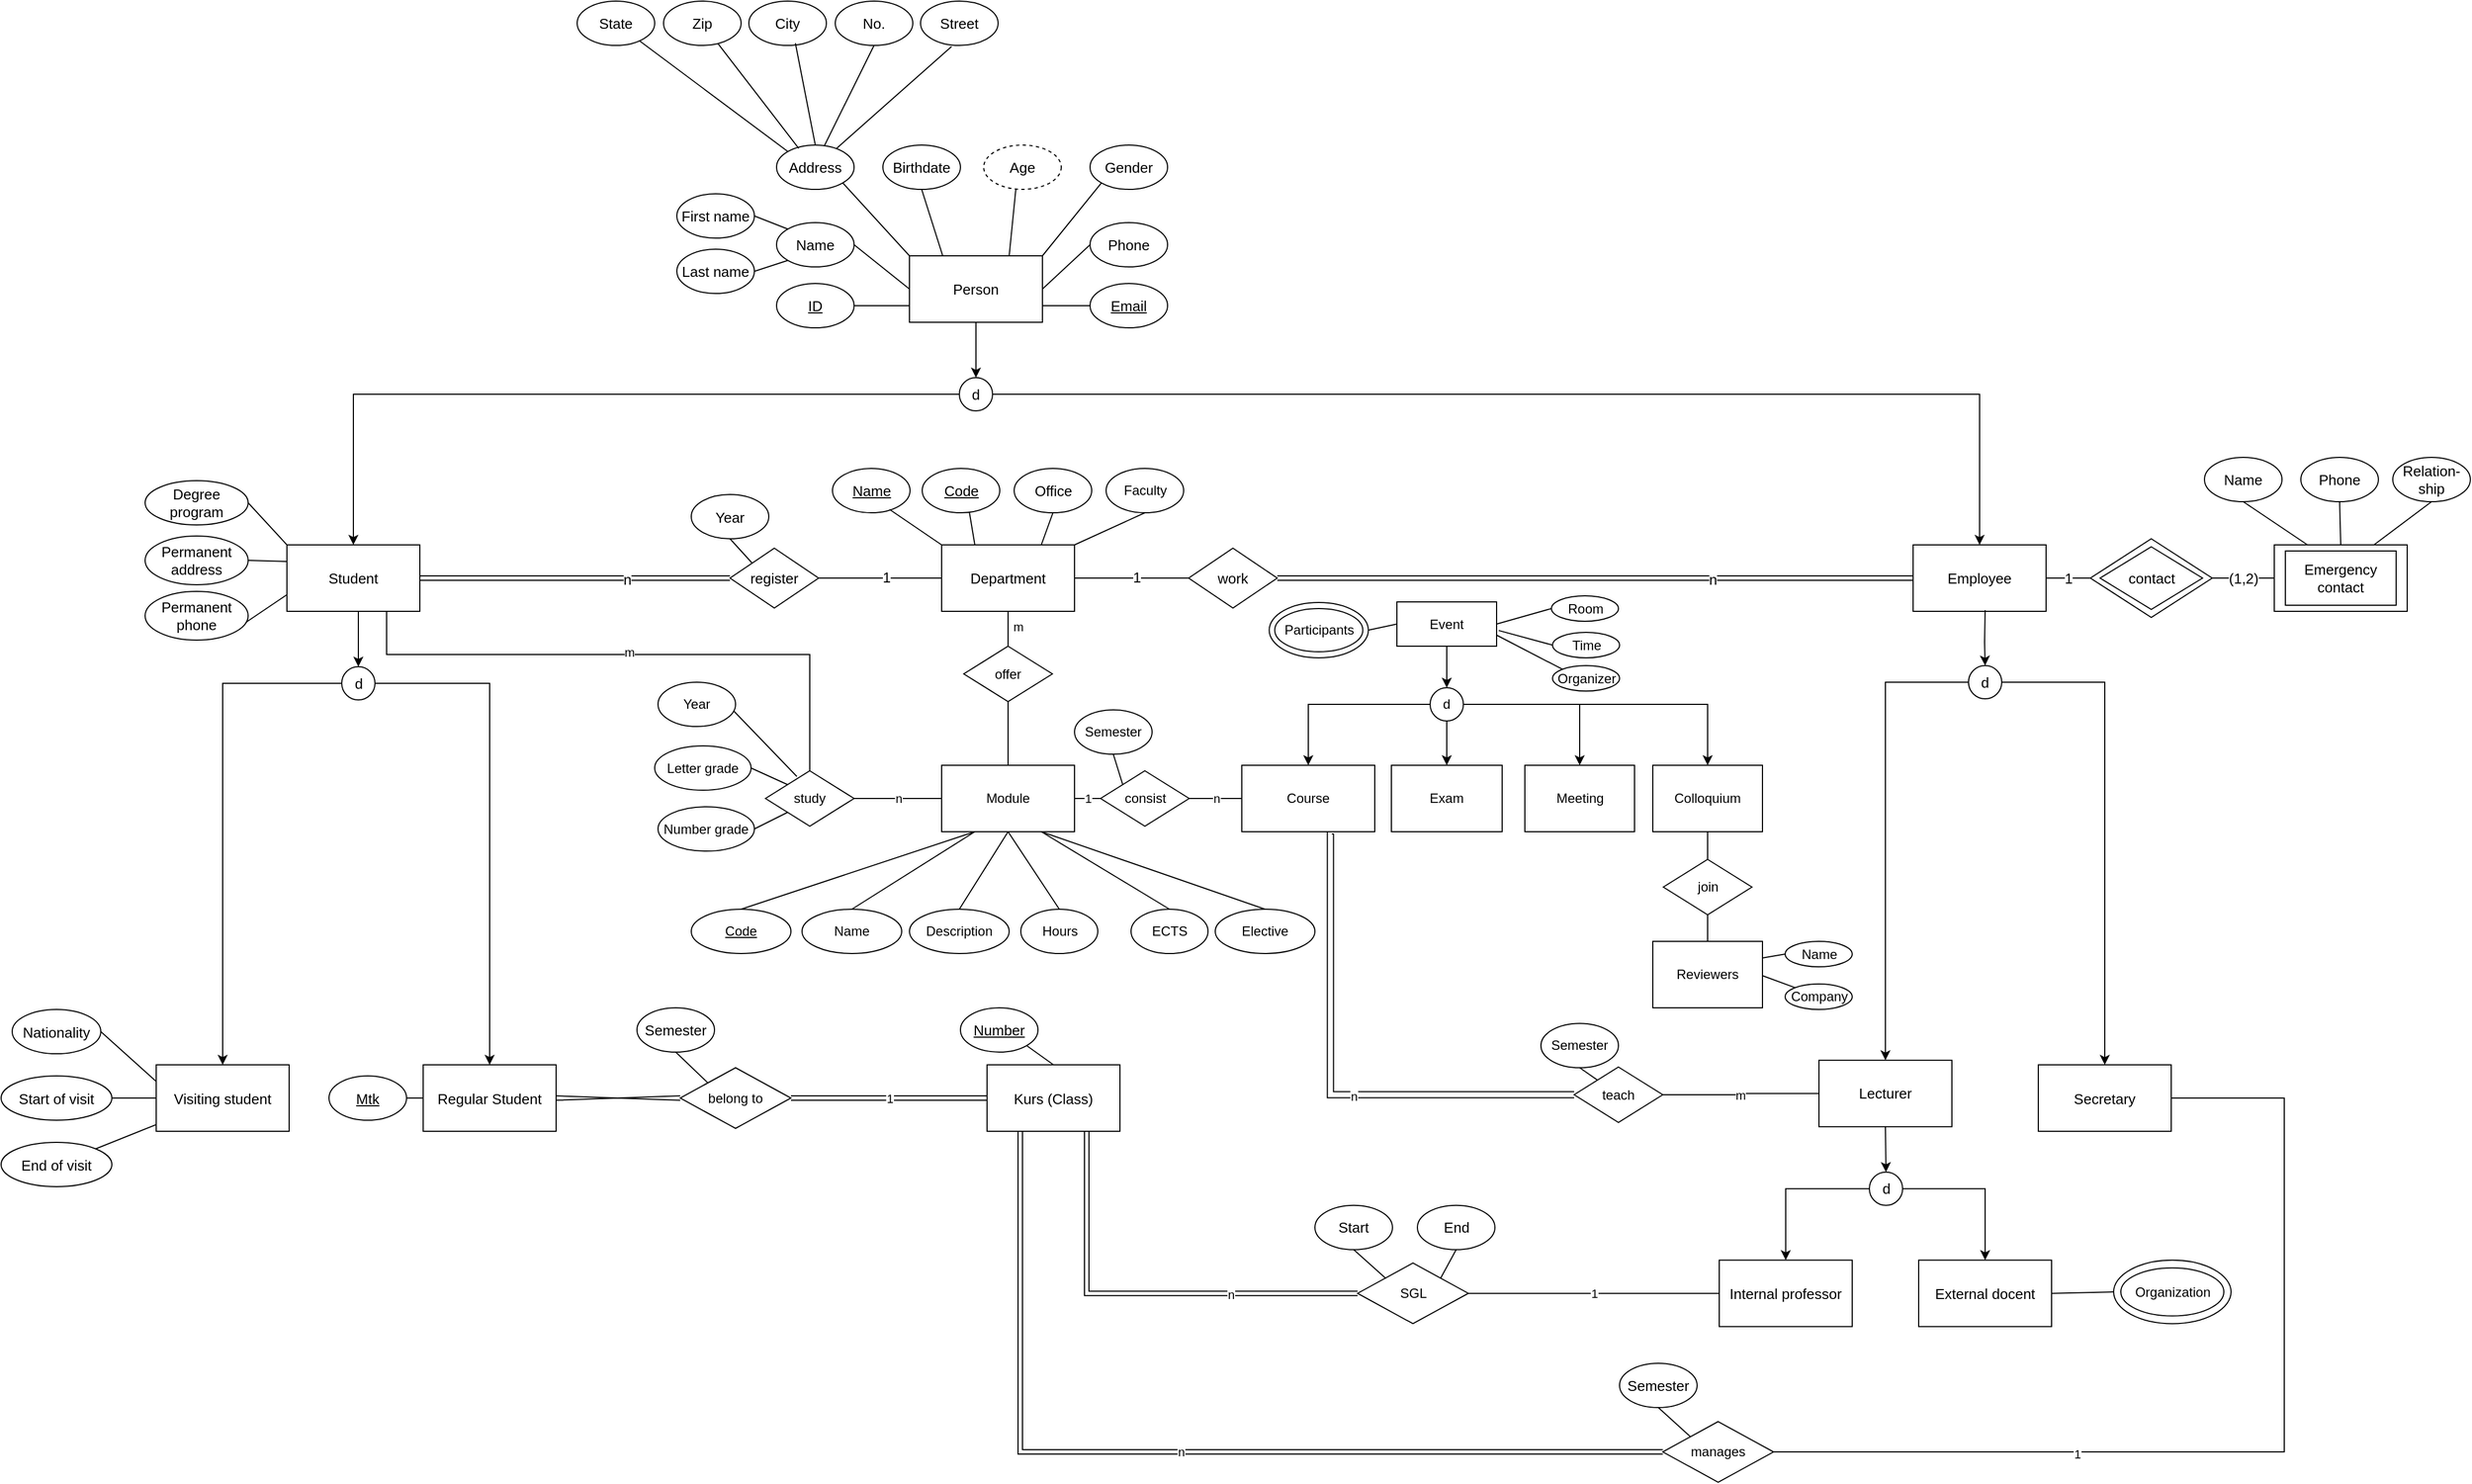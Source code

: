 <mxfile version="24.8.3">
  <diagram id="R2lEEEUBdFMjLlhIrx00" name="Page-1">
    <mxGraphModel dx="3975" dy="2599" grid="1" gridSize="10" guides="1" tooltips="1" connect="1" arrows="1" fold="1" page="1" pageScale="1" pageWidth="850" pageHeight="1100" math="0" shadow="0" extFonts="Permanent Marker^https://fonts.googleapis.com/css?family=Permanent+Marker">
      <root>
        <mxCell id="0" />
        <mxCell id="1" parent="0" />
        <mxCell id="jjBXs-sCvuQNykeA3na--121" value="n" style="edgeStyle=orthogonalEdgeStyle;shape=link;rounded=0;orthogonalLoop=1;jettySize=auto;html=1;exitX=1;exitY=0.5;exitDx=0;exitDy=0;entryX=0;entryY=0.5;entryDx=0;entryDy=0;" edge="1" parent="1" source="E9s0W05PRkl6Z1t8F-qR-1" target="jjBXs-sCvuQNykeA3na--115">
          <mxGeometry x="0.147" relative="1" as="geometry">
            <Array as="points">
              <mxPoint x="130" y="421" />
              <mxPoint x="130" y="421" />
            </Array>
            <mxPoint as="offset" />
          </mxGeometry>
        </mxCell>
        <mxCell id="E9s0W05PRkl6Z1t8F-qR-1" value="Regular Student" style="rounded=0;whiteSpace=wrap;html=1;fontSize=13;" parent="1" vertex="1">
          <mxGeometry x="-189" y="390.5" width="120" height="60" as="geometry" />
        </mxCell>
        <mxCell id="jjBXs-sCvuQNykeA3na--36" style="edgeStyle=none;rounded=0;orthogonalLoop=1;jettySize=auto;html=1;exitX=0.5;exitY=1;exitDx=0;exitDy=0;entryX=0.5;entryY=0;entryDx=0;entryDy=0;fontSize=13;" edge="1" parent="1" source="E9s0W05PRkl6Z1t8F-qR-2" target="jjBXs-sCvuQNykeA3na--35">
          <mxGeometry relative="1" as="geometry" />
        </mxCell>
        <mxCell id="E9s0W05PRkl6Z1t8F-qR-2" value="Person" style="rounded=0;whiteSpace=wrap;html=1;fontSize=13;" parent="1" vertex="1">
          <mxGeometry x="250" y="-340" width="120" height="60" as="geometry" />
        </mxCell>
        <mxCell id="E9s0W05PRkl6Z1t8F-qR-3" value="Name" style="ellipse;whiteSpace=wrap;html=1;fontSize=13;" parent="1" vertex="1">
          <mxGeometry x="130" y="-370" width="70" height="40" as="geometry" />
        </mxCell>
        <mxCell id="E9s0W05PRkl6Z1t8F-qR-4" value="&lt;u&gt;Number&lt;/u&gt;" style="ellipse;whiteSpace=wrap;html=1;fontSize=13;" parent="1" vertex="1">
          <mxGeometry x="296" y="339" width="70" height="40" as="geometry" />
        </mxCell>
        <mxCell id="E9s0W05PRkl6Z1t8F-qR-5" value="&lt;u style=&quot;font-size: 13px;&quot;&gt;Mtk&lt;/u&gt;" style="ellipse;whiteSpace=wrap;html=1;fontSize=13;" parent="1" vertex="1">
          <mxGeometry x="-274" y="400.5" width="70" height="40" as="geometry" />
        </mxCell>
        <mxCell id="E9s0W05PRkl6Z1t8F-qR-6" value="&lt;u style=&quot;font-size: 13px;&quot;&gt;ID&lt;/u&gt;" style="ellipse;whiteSpace=wrap;html=1;fontSize=13;" parent="1" vertex="1">
          <mxGeometry x="130" y="-315" width="70" height="40" as="geometry" />
        </mxCell>
        <mxCell id="E9s0W05PRkl6Z1t8F-qR-7" value="&lt;u style=&quot;font-size: 13px;&quot;&gt;Email&lt;/u&gt;" style="ellipse;whiteSpace=wrap;html=1;fontSize=13;" parent="1" vertex="1">
          <mxGeometry x="413" y="-315" width="70" height="40" as="geometry" />
        </mxCell>
        <mxCell id="E9s0W05PRkl6Z1t8F-qR-8" value="Address" style="ellipse;whiteSpace=wrap;html=1;fontSize=13;" parent="1" vertex="1">
          <mxGeometry x="130" y="-440" width="70" height="40" as="geometry" />
        </mxCell>
        <mxCell id="E9s0W05PRkl6Z1t8F-qR-9" value="Phone" style="ellipse;whiteSpace=wrap;html=1;fontSize=13;" parent="1" vertex="1">
          <mxGeometry x="413" y="-370" width="70" height="40" as="geometry" />
        </mxCell>
        <mxCell id="E9s0W05PRkl6Z1t8F-qR-10" value="Permanent address" style="ellipse;whiteSpace=wrap;html=1;fontSize=13;flipV=1;" parent="1" vertex="1">
          <mxGeometry x="-440" y="-87" width="93" height="44" as="geometry" />
        </mxCell>
        <mxCell id="E9s0W05PRkl6Z1t8F-qR-11" value="Permanent phone" style="ellipse;whiteSpace=wrap;html=1;fontSize=13;flipV=1;" parent="1" vertex="1">
          <mxGeometry x="-440" y="-37" width="93" height="44" as="geometry" />
        </mxCell>
        <mxCell id="E9s0W05PRkl6Z1t8F-qR-12" value="First name" style="ellipse;whiteSpace=wrap;html=1;fontSize=13;" parent="1" vertex="1">
          <mxGeometry x="40" y="-396" width="70" height="40" as="geometry" />
        </mxCell>
        <mxCell id="E9s0W05PRkl6Z1t8F-qR-13" value="Last name" style="ellipse;whiteSpace=wrap;html=1;fontSize=13;" parent="1" vertex="1">
          <mxGeometry x="40" y="-346" width="70" height="40" as="geometry" />
        </mxCell>
        <mxCell id="E9s0W05PRkl6Z1t8F-qR-16" value="Birthdate" style="ellipse;whiteSpace=wrap;html=1;fontSize=13;" parent="1" vertex="1">
          <mxGeometry x="226" y="-440" width="70" height="40" as="geometry" />
        </mxCell>
        <mxCell id="E9s0W05PRkl6Z1t8F-qR-17" value="Age" style="ellipse;whiteSpace=wrap;html=1;dashed=1;fontSize=13;" parent="1" vertex="1">
          <mxGeometry x="317" y="-440" width="70" height="40" as="geometry" />
        </mxCell>
        <mxCell id="E9s0W05PRkl6Z1t8F-qR-18" value="" style="endArrow=none;html=1;rounded=0;entryX=0.5;entryY=1;entryDx=0;entryDy=0;exitX=0.25;exitY=0;exitDx=0;exitDy=0;fontSize=13;" parent="1" source="E9s0W05PRkl6Z1t8F-qR-2" target="E9s0W05PRkl6Z1t8F-qR-16" edge="1">
          <mxGeometry width="50" height="50" relative="1" as="geometry">
            <mxPoint x="120" y="-310" as="sourcePoint" />
            <mxPoint x="160" y="-326" as="targetPoint" />
          </mxGeometry>
        </mxCell>
        <mxCell id="E9s0W05PRkl6Z1t8F-qR-19" value="" style="endArrow=none;html=1;rounded=0;entryX=0.414;entryY=1;entryDx=0;entryDy=0;exitX=0.75;exitY=0;exitDx=0;exitDy=0;entryPerimeter=0;fontSize=13;" parent="1" source="E9s0W05PRkl6Z1t8F-qR-2" target="E9s0W05PRkl6Z1t8F-qR-17" edge="1">
          <mxGeometry width="50" height="50" relative="1" as="geometry">
            <mxPoint x="130" y="-300" as="sourcePoint" />
            <mxPoint x="170" y="-316" as="targetPoint" />
          </mxGeometry>
        </mxCell>
        <mxCell id="E9s0W05PRkl6Z1t8F-qR-20" value="Gender" style="ellipse;whiteSpace=wrap;html=1;fontSize=13;" parent="1" vertex="1">
          <mxGeometry x="413" y="-440" width="70" height="40" as="geometry" />
        </mxCell>
        <mxCell id="E9s0W05PRkl6Z1t8F-qR-21" value="Year" style="ellipse;whiteSpace=wrap;html=1;fontSize=13;" parent="1" vertex="1">
          <mxGeometry x="53" y="-124.5" width="70" height="40" as="geometry" />
        </mxCell>
        <mxCell id="jjBXs-sCvuQNykeA3na--123" value="" style="edgeStyle=orthogonalEdgeStyle;shape=link;rounded=0;orthogonalLoop=1;jettySize=auto;html=1;" edge="1" parent="1" source="E9s0W05PRkl6Z1t8F-qR-22" target="jjBXs-sCvuQNykeA3na--115">
          <mxGeometry relative="1" as="geometry" />
        </mxCell>
        <mxCell id="jjBXs-sCvuQNykeA3na--145" style="edgeStyle=orthogonalEdgeStyle;shape=link;rounded=0;orthogonalLoop=1;jettySize=auto;html=1;exitX=0.75;exitY=1;exitDx=0;exitDy=0;entryX=0;entryY=0.5;entryDx=0;entryDy=0;" edge="1" parent="1" source="E9s0W05PRkl6Z1t8F-qR-22" target="jjBXs-sCvuQNykeA3na--144">
          <mxGeometry relative="1" as="geometry" />
        </mxCell>
        <mxCell id="jjBXs-sCvuQNykeA3na--149" value="n" style="edgeLabel;html=1;align=center;verticalAlign=middle;resizable=0;points=[];" vertex="1" connectable="0" parent="jjBXs-sCvuQNykeA3na--145">
          <mxGeometry x="0.411" y="-1" relative="1" as="geometry">
            <mxPoint as="offset" />
          </mxGeometry>
        </mxCell>
        <mxCell id="jjBXs-sCvuQNykeA3na--189" value="n" style="edgeStyle=orthogonalEdgeStyle;shape=link;rounded=0;orthogonalLoop=1;jettySize=auto;html=1;exitX=0.25;exitY=1;exitDx=0;exitDy=0;entryX=0;entryY=0.5;entryDx=0;entryDy=0;" edge="1" parent="1" source="E9s0W05PRkl6Z1t8F-qR-22" target="jjBXs-sCvuQNykeA3na--135">
          <mxGeometry relative="1" as="geometry">
            <Array as="points">
              <mxPoint x="350" y="740" />
            </Array>
          </mxGeometry>
        </mxCell>
        <mxCell id="E9s0W05PRkl6Z1t8F-qR-22" value="Kurs (Class)" style="rounded=0;whiteSpace=wrap;html=1;fontSize=13;" parent="1" vertex="1">
          <mxGeometry x="320" y="390.5" width="120" height="60" as="geometry" />
        </mxCell>
        <mxCell id="jjBXs-sCvuQNykeA3na--1" value="Department" style="rounded=0;whiteSpace=wrap;html=1;fontSize=13;" vertex="1" parent="1">
          <mxGeometry x="279" y="-79" width="120" height="60" as="geometry" />
        </mxCell>
        <mxCell id="jjBXs-sCvuQNykeA3na--4" value="" style="endArrow=none;html=1;rounded=0;entryX=1;entryY=1;entryDx=0;entryDy=0;exitX=0.5;exitY=0;exitDx=0;exitDy=0;fontSize=13;" edge="1" parent="1" source="E9s0W05PRkl6Z1t8F-qR-22" target="E9s0W05PRkl6Z1t8F-qR-4">
          <mxGeometry width="50" height="50" relative="1" as="geometry">
            <mxPoint x="-187" y="740" as="sourcePoint" />
            <mxPoint x="-137" y="690" as="targetPoint" />
          </mxGeometry>
        </mxCell>
        <mxCell id="jjBXs-sCvuQNykeA3na--188" style="edgeStyle=orthogonalEdgeStyle;rounded=0;orthogonalLoop=1;jettySize=auto;html=1;exitX=1;exitY=0.5;exitDx=0;exitDy=0;entryX=1;entryY=0.5;entryDx=0;entryDy=0;endArrow=none;endFill=0;" edge="1" parent="1" source="jjBXs-sCvuQNykeA3na--5" target="jjBXs-sCvuQNykeA3na--135">
          <mxGeometry relative="1" as="geometry">
            <Array as="points">
              <mxPoint x="1491" y="421" />
              <mxPoint x="1491" y="740" />
            </Array>
          </mxGeometry>
        </mxCell>
        <mxCell id="jjBXs-sCvuQNykeA3na--190" value="1" style="edgeLabel;html=1;align=center;verticalAlign=middle;resizable=0;points=[];" vertex="1" connectable="0" parent="jjBXs-sCvuQNykeA3na--188">
          <mxGeometry x="0.379" y="2" relative="1" as="geometry">
            <mxPoint as="offset" />
          </mxGeometry>
        </mxCell>
        <mxCell id="jjBXs-sCvuQNykeA3na--5" value="Secretary" style="rounded=0;whiteSpace=wrap;html=1;fontSize=13;" vertex="1" parent="1">
          <mxGeometry x="1269" y="390.51" width="120" height="60" as="geometry" />
        </mxCell>
        <mxCell id="jjBXs-sCvuQNykeA3na--11" value="" style="endArrow=none;html=1;rounded=0;exitX=1;exitY=1;exitDx=0;exitDy=0;fontSize=13;" edge="1" parent="1" source="E9s0W05PRkl6Z1t8F-qR-8">
          <mxGeometry width="50" height="50" relative="1" as="geometry">
            <mxPoint x="240" y="-370" as="sourcePoint" />
            <mxPoint x="250" y="-340" as="targetPoint" />
          </mxGeometry>
        </mxCell>
        <mxCell id="jjBXs-sCvuQNykeA3na--13" value="" style="endArrow=none;html=1;rounded=0;exitX=1;exitY=0.5;exitDx=0;exitDy=0;entryX=0;entryY=0.5;entryDx=0;entryDy=0;fontSize=13;" edge="1" parent="1" source="E9s0W05PRkl6Z1t8F-qR-5" target="E9s0W05PRkl6Z1t8F-qR-1">
          <mxGeometry width="50" height="50" relative="1" as="geometry">
            <mxPoint x="-346" y="400" as="sourcePoint" />
            <mxPoint x="-296" y="350" as="targetPoint" />
          </mxGeometry>
        </mxCell>
        <mxCell id="jjBXs-sCvuQNykeA3na--14" value="" style="endArrow=none;html=1;rounded=0;exitX=1;exitY=0.5;exitDx=0;exitDy=0;entryX=0;entryY=0.25;entryDx=0;entryDy=0;fontSize=13;" edge="1" parent="1" source="E9s0W05PRkl6Z1t8F-qR-10" target="jjBXs-sCvuQNykeA3na--43">
          <mxGeometry width="50" height="50" relative="1" as="geometry">
            <mxPoint x="-514" y="-116.5" as="sourcePoint" />
            <mxPoint x="-287" y="-76.5" as="targetPoint" />
          </mxGeometry>
        </mxCell>
        <mxCell id="jjBXs-sCvuQNykeA3na--16" value="Street" style="ellipse;whiteSpace=wrap;html=1;fontSize=13;" vertex="1" parent="1">
          <mxGeometry x="260" y="-570" width="70" height="40" as="geometry" />
        </mxCell>
        <mxCell id="jjBXs-sCvuQNykeA3na--17" value="No." style="ellipse;whiteSpace=wrap;html=1;fontSize=13;" vertex="1" parent="1">
          <mxGeometry x="183" y="-570" width="70" height="40" as="geometry" />
        </mxCell>
        <mxCell id="jjBXs-sCvuQNykeA3na--18" value="City" style="ellipse;whiteSpace=wrap;html=1;fontSize=13;" vertex="1" parent="1">
          <mxGeometry x="105" y="-570" width="70" height="40" as="geometry" />
        </mxCell>
        <mxCell id="jjBXs-sCvuQNykeA3na--19" value="Zip" style="ellipse;whiteSpace=wrap;html=1;fontSize=13;" vertex="1" parent="1">
          <mxGeometry x="28" y="-570" width="70" height="40" as="geometry" />
        </mxCell>
        <mxCell id="jjBXs-sCvuQNykeA3na--20" value="State" style="ellipse;whiteSpace=wrap;html=1;fontSize=13;" vertex="1" parent="1">
          <mxGeometry x="-50" y="-570" width="70" height="40" as="geometry" />
        </mxCell>
        <mxCell id="jjBXs-sCvuQNykeA3na--21" value="" style="endArrow=none;html=1;rounded=0;entryX=0.4;entryY=1.025;entryDx=0;entryDy=0;entryPerimeter=0;fontSize=13;" edge="1" parent="1" source="E9s0W05PRkl6Z1t8F-qR-8" target="jjBXs-sCvuQNykeA3na--16">
          <mxGeometry width="50" height="50" relative="1" as="geometry">
            <mxPoint x="250" y="-30" as="sourcePoint" />
            <mxPoint x="300" y="-80" as="targetPoint" />
          </mxGeometry>
        </mxCell>
        <mxCell id="jjBXs-sCvuQNykeA3na--22" value="" style="endArrow=none;html=1;rounded=0;entryX=0.5;entryY=1;entryDx=0;entryDy=0;exitX=0.614;exitY=0.025;exitDx=0;exitDy=0;exitPerimeter=0;fontSize=13;" edge="1" parent="1" source="E9s0W05PRkl6Z1t8F-qR-8" target="jjBXs-sCvuQNykeA3na--17">
          <mxGeometry width="50" height="50" relative="1" as="geometry">
            <mxPoint x="150" y="-240" as="sourcePoint" />
            <mxPoint x="120" y="-240" as="targetPoint" />
          </mxGeometry>
        </mxCell>
        <mxCell id="jjBXs-sCvuQNykeA3na--23" value="" style="endArrow=none;html=1;rounded=0;exitX=0.6;exitY=0.95;exitDx=0;exitDy=0;entryX=0.5;entryY=0;entryDx=0;entryDy=0;exitPerimeter=0;fontSize=13;" edge="1" parent="1" source="jjBXs-sCvuQNykeA3na--18" target="E9s0W05PRkl6Z1t8F-qR-8">
          <mxGeometry width="50" height="50" relative="1" as="geometry">
            <mxPoint x="250" y="-30" as="sourcePoint" />
            <mxPoint x="300" y="-80" as="targetPoint" />
          </mxGeometry>
        </mxCell>
        <mxCell id="jjBXs-sCvuQNykeA3na--24" value="" style="endArrow=none;html=1;rounded=0;entryX=0.286;entryY=0.075;entryDx=0;entryDy=0;entryPerimeter=0;fontSize=13;" edge="1" parent="1" source="jjBXs-sCvuQNykeA3na--19" target="E9s0W05PRkl6Z1t8F-qR-8">
          <mxGeometry width="50" height="50" relative="1" as="geometry">
            <mxPoint x="250" y="-30" as="sourcePoint" />
            <mxPoint x="300" y="-80" as="targetPoint" />
          </mxGeometry>
        </mxCell>
        <mxCell id="jjBXs-sCvuQNykeA3na--25" value="" style="endArrow=none;html=1;rounded=0;entryX=0;entryY=0;entryDx=0;entryDy=0;fontSize=13;" edge="1" parent="1" source="jjBXs-sCvuQNykeA3na--20" target="E9s0W05PRkl6Z1t8F-qR-8">
          <mxGeometry width="50" height="50" relative="1" as="geometry">
            <mxPoint x="250" y="-30" as="sourcePoint" />
            <mxPoint x="300" y="-80" as="targetPoint" />
          </mxGeometry>
        </mxCell>
        <mxCell id="jjBXs-sCvuQNykeA3na--27" value="" style="endArrow=none;html=1;rounded=0;entryX=0;entryY=1;entryDx=0;entryDy=0;exitX=1;exitY=0;exitDx=0;exitDy=0;fontSize=13;" edge="1" parent="1" source="E9s0W05PRkl6Z1t8F-qR-2" target="E9s0W05PRkl6Z1t8F-qR-20">
          <mxGeometry width="50" height="50" relative="1" as="geometry">
            <mxPoint x="250" y="-230" as="sourcePoint" />
            <mxPoint x="300" y="-280" as="targetPoint" />
          </mxGeometry>
        </mxCell>
        <mxCell id="jjBXs-sCvuQNykeA3na--30" value="Visiting student" style="rounded=0;whiteSpace=wrap;html=1;fontSize=13;" vertex="1" parent="1">
          <mxGeometry x="-430" y="390.5" width="120" height="60" as="geometry" />
        </mxCell>
        <mxCell id="jjBXs-sCvuQNykeA3na--31" value="Nationality" style="ellipse;whiteSpace=wrap;html=1;fontSize=13;flipV=1;" vertex="1" parent="1">
          <mxGeometry x="-560" y="340.5" width="80" height="40" as="geometry" />
        </mxCell>
        <mxCell id="jjBXs-sCvuQNykeA3na--32" value="Start of visit" style="ellipse;whiteSpace=wrap;html=1;fontSize=13;flipV=1;" vertex="1" parent="1">
          <mxGeometry x="-570" y="400.5" width="100" height="40" as="geometry" />
        </mxCell>
        <mxCell id="jjBXs-sCvuQNykeA3na--33" value="End of visit" style="ellipse;whiteSpace=wrap;html=1;fontSize=13;flipV=1;" vertex="1" parent="1">
          <mxGeometry x="-570" y="460.5" width="100" height="40" as="geometry" />
        </mxCell>
        <mxCell id="jjBXs-sCvuQNykeA3na--34" style="edgeStyle=none;rounded=0;orthogonalLoop=1;jettySize=auto;html=1;exitX=1;exitY=0;exitDx=0;exitDy=0;fontSize=13;" edge="1" parent="1">
          <mxGeometry relative="1" as="geometry">
            <mxPoint x="472.749" y="-394.142" as="sourcePoint" />
            <mxPoint x="472.492" y="-394.287" as="targetPoint" />
          </mxGeometry>
        </mxCell>
        <mxCell id="jjBXs-sCvuQNykeA3na--52" style="edgeStyle=orthogonalEdgeStyle;rounded=0;orthogonalLoop=1;jettySize=auto;html=1;exitX=0;exitY=0.5;exitDx=0;exitDy=0;entryX=0.5;entryY=0;entryDx=0;entryDy=0;fontSize=13;" edge="1" parent="1" source="jjBXs-sCvuQNykeA3na--35" target="jjBXs-sCvuQNykeA3na--43">
          <mxGeometry relative="1" as="geometry" />
        </mxCell>
        <mxCell id="jjBXs-sCvuQNykeA3na--53" style="edgeStyle=orthogonalEdgeStyle;rounded=0;orthogonalLoop=1;jettySize=auto;html=1;exitX=1;exitY=0.5;exitDx=0;exitDy=0;entryX=0.5;entryY=0;entryDx=0;entryDy=0;fontSize=13;" edge="1" parent="1" source="jjBXs-sCvuQNykeA3na--35" target="jjBXs-sCvuQNykeA3na--44">
          <mxGeometry relative="1" as="geometry" />
        </mxCell>
        <mxCell id="jjBXs-sCvuQNykeA3na--35" value="d" style="ellipse;whiteSpace=wrap;html=1;aspect=fixed;fontSize=13;" vertex="1" parent="1">
          <mxGeometry x="295" y="-230" width="30" height="30" as="geometry" />
        </mxCell>
        <mxCell id="jjBXs-sCvuQNykeA3na--38" value="" style="endArrow=none;html=1;rounded=0;entryX=1;entryY=0.5;entryDx=0;entryDy=0;exitX=0;exitY=0.25;exitDx=0;exitDy=0;fontSize=13;" edge="1" parent="1" source="jjBXs-sCvuQNykeA3na--30" target="jjBXs-sCvuQNykeA3na--31">
          <mxGeometry width="50" height="50" relative="1" as="geometry">
            <mxPoint x="-420" y="410" as="sourcePoint" />
            <mxPoint x="-50" y="520" as="targetPoint" />
          </mxGeometry>
        </mxCell>
        <mxCell id="jjBXs-sCvuQNykeA3na--40" value="" style="endArrow=none;html=1;rounded=0;fontSize=13;" edge="1" parent="1" source="jjBXs-sCvuQNykeA3na--33" target="jjBXs-sCvuQNykeA3na--30">
          <mxGeometry width="50" height="50" relative="1" as="geometry">
            <mxPoint x="-100" y="570" as="sourcePoint" />
            <mxPoint x="-50" y="520" as="targetPoint" />
          </mxGeometry>
        </mxCell>
        <mxCell id="jjBXs-sCvuQNykeA3na--41" value="Lecturer" style="rounded=0;whiteSpace=wrap;html=1;fontSize=13;" vertex="1" parent="1">
          <mxGeometry x="1071" y="386.38" width="120" height="60" as="geometry" />
        </mxCell>
        <mxCell id="jjBXs-sCvuQNykeA3na--43" value="Student" style="rounded=0;whiteSpace=wrap;html=1;fontSize=13;" vertex="1" parent="1">
          <mxGeometry x="-312" y="-79" width="120" height="60" as="geometry" />
        </mxCell>
        <mxCell id="jjBXs-sCvuQNykeA3na--44" value="Employee" style="rounded=0;whiteSpace=wrap;html=1;fontSize=13;" vertex="1" parent="1">
          <mxGeometry x="1156" y="-79" width="120" height="60" as="geometry" />
        </mxCell>
        <mxCell id="jjBXs-sCvuQNykeA3na--49" value="" style="endArrow=none;html=1;rounded=0;entryX=0;entryY=0;entryDx=0;entryDy=0;exitX=1;exitY=0.5;exitDx=0;exitDy=0;fontSize=13;" edge="1" parent="1" source="E9s0W05PRkl6Z1t8F-qR-12" target="E9s0W05PRkl6Z1t8F-qR-3">
          <mxGeometry width="50" height="50" relative="1" as="geometry">
            <mxPoint x="230" y="-130" as="sourcePoint" />
            <mxPoint x="280" y="-180" as="targetPoint" />
          </mxGeometry>
        </mxCell>
        <mxCell id="jjBXs-sCvuQNykeA3na--50" value="" style="endArrow=none;html=1;rounded=0;entryX=0;entryY=1;entryDx=0;entryDy=0;exitX=1;exitY=0.5;exitDx=0;exitDy=0;fontSize=13;" edge="1" parent="1" source="E9s0W05PRkl6Z1t8F-qR-13" target="E9s0W05PRkl6Z1t8F-qR-3">
          <mxGeometry width="50" height="50" relative="1" as="geometry">
            <mxPoint x="230" y="-130" as="sourcePoint" />
            <mxPoint x="280" y="-180" as="targetPoint" />
          </mxGeometry>
        </mxCell>
        <mxCell id="jjBXs-sCvuQNykeA3na--51" value="" style="endArrow=none;html=1;rounded=0;entryX=0;entryY=0.75;entryDx=0;entryDy=0;exitX=1;exitY=0.5;exitDx=0;exitDy=0;fontSize=13;" edge="1" parent="1" source="E9s0W05PRkl6Z1t8F-qR-6" target="E9s0W05PRkl6Z1t8F-qR-2">
          <mxGeometry width="50" height="50" relative="1" as="geometry">
            <mxPoint x="230" y="-130" as="sourcePoint" />
            <mxPoint x="280" y="-180" as="targetPoint" />
          </mxGeometry>
        </mxCell>
        <mxCell id="jjBXs-sCvuQNykeA3na--56" value="" style="group;fontSize=13;" vertex="1" connectable="0" parent="1">
          <mxGeometry x="1482" y="-79" width="120" height="60" as="geometry" />
        </mxCell>
        <mxCell id="jjBXs-sCvuQNykeA3na--55" value="" style="rounded=0;whiteSpace=wrap;html=1;fontSize=13;" vertex="1" parent="jjBXs-sCvuQNykeA3na--56">
          <mxGeometry width="120" height="60" as="geometry" />
        </mxCell>
        <mxCell id="jjBXs-sCvuQNykeA3na--54" value="Emergency contact" style="rounded=0;whiteSpace=wrap;html=1;shadow=0;perimeterSpacing=15;strokeWidth=1;fontSize=13;" vertex="1" parent="jjBXs-sCvuQNykeA3na--56">
          <mxGeometry x="10" y="5.5" width="100" height="49" as="geometry" />
        </mxCell>
        <mxCell id="jjBXs-sCvuQNykeA3na--60" value="" style="group;fontSize=13;" vertex="1" connectable="0" parent="1">
          <mxGeometry x="1316" y="-84.5" width="110" height="71" as="geometry" />
        </mxCell>
        <mxCell id="jjBXs-sCvuQNykeA3na--57" value="" style="rhombus;whiteSpace=wrap;html=1;fontSize=13;" vertex="1" parent="jjBXs-sCvuQNykeA3na--60">
          <mxGeometry width="110" height="71" as="geometry" />
        </mxCell>
        <mxCell id="jjBXs-sCvuQNykeA3na--58" value="contact" style="rhombus;whiteSpace=wrap;html=1;fontSize=13;" vertex="1" parent="jjBXs-sCvuQNykeA3na--60">
          <mxGeometry x="8.75" y="7.25" width="92.5" height="56.5" as="geometry" />
        </mxCell>
        <mxCell id="jjBXs-sCvuQNykeA3na--61" value="1" style="endArrow=none;html=1;rounded=0;entryX=1;entryY=0.5;entryDx=0;entryDy=0;exitX=0;exitY=0.5;exitDx=0;exitDy=0;fontSize=13;" edge="1" parent="1" source="jjBXs-sCvuQNykeA3na--57" target="jjBXs-sCvuQNykeA3na--44">
          <mxGeometry width="50" height="50" relative="1" as="geometry">
            <mxPoint x="986" y="202" as="sourcePoint" />
            <mxPoint x="1036" y="152" as="targetPoint" />
            <Array as="points" />
          </mxGeometry>
        </mxCell>
        <mxCell id="jjBXs-sCvuQNykeA3na--63" value="(1,2)" style="endArrow=none;html=1;rounded=0;entryX=0;entryY=0.5;entryDx=0;entryDy=0;fontSize=13;exitX=1;exitY=0.5;exitDx=0;exitDy=0;" edge="1" parent="1" source="jjBXs-sCvuQNykeA3na--57" target="jjBXs-sCvuQNykeA3na--55">
          <mxGeometry width="50" height="50" relative="1" as="geometry">
            <mxPoint x="1446" y="-48" as="sourcePoint" />
            <mxPoint x="1052" y="152" as="targetPoint" />
            <Array as="points" />
            <mxPoint as="offset" />
          </mxGeometry>
        </mxCell>
        <mxCell id="jjBXs-sCvuQNykeA3na--64" value="" style="endArrow=none;html=1;rounded=0;entryX=0;entryY=0.5;entryDx=0;entryDy=0;exitX=1;exitY=0.75;exitDx=0;exitDy=0;fontSize=13;" edge="1" parent="1" source="E9s0W05PRkl6Z1t8F-qR-2" target="E9s0W05PRkl6Z1t8F-qR-7">
          <mxGeometry width="50" height="50" relative="1" as="geometry">
            <mxPoint x="340" y="-60" as="sourcePoint" />
            <mxPoint x="390" y="-110" as="targetPoint" />
          </mxGeometry>
        </mxCell>
        <mxCell id="jjBXs-sCvuQNykeA3na--66" value="" style="endArrow=none;html=1;rounded=0;entryX=0;entryY=0.5;entryDx=0;entryDy=0;exitX=1;exitY=0.5;exitDx=0;exitDy=0;fontSize=13;" edge="1" parent="1" source="E9s0W05PRkl6Z1t8F-qR-2" target="E9s0W05PRkl6Z1t8F-qR-9">
          <mxGeometry width="50" height="50" relative="1" as="geometry">
            <mxPoint x="340" y="-60" as="sourcePoint" />
            <mxPoint x="390" y="-110" as="targetPoint" />
          </mxGeometry>
        </mxCell>
        <mxCell id="jjBXs-sCvuQNykeA3na--67" value="" style="endArrow=none;html=1;rounded=0;entryX=1;entryY=0.5;entryDx=0;entryDy=0;exitX=0;exitY=0.5;exitDx=0;exitDy=0;fontSize=13;" edge="1" parent="1" source="E9s0W05PRkl6Z1t8F-qR-2" target="E9s0W05PRkl6Z1t8F-qR-3">
          <mxGeometry width="50" height="50" relative="1" as="geometry">
            <mxPoint x="340" y="-60" as="sourcePoint" />
            <mxPoint x="390" y="-110" as="targetPoint" />
          </mxGeometry>
        </mxCell>
        <mxCell id="jjBXs-sCvuQNykeA3na--68" value="Name" style="ellipse;whiteSpace=wrap;html=1;fontSize=13;" vertex="1" parent="1">
          <mxGeometry x="1419" y="-158" width="70" height="40" as="geometry" />
        </mxCell>
        <mxCell id="jjBXs-sCvuQNykeA3na--69" value="Phone" style="ellipse;whiteSpace=wrap;html=1;fontSize=13;" vertex="1" parent="1">
          <mxGeometry x="1506" y="-158" width="70" height="40" as="geometry" />
        </mxCell>
        <mxCell id="jjBXs-sCvuQNykeA3na--70" value="Relation-ship" style="ellipse;whiteSpace=wrap;html=1;fontSize=13;" vertex="1" parent="1">
          <mxGeometry x="1589" y="-158" width="70" height="40" as="geometry" />
        </mxCell>
        <mxCell id="jjBXs-sCvuQNykeA3na--71" value="" style="endArrow=none;html=1;rounded=0;entryX=0.5;entryY=1;entryDx=0;entryDy=0;exitX=0.25;exitY=0;exitDx=0;exitDy=0;fontSize=13;" edge="1" parent="1" source="jjBXs-sCvuQNykeA3na--55" target="jjBXs-sCvuQNykeA3na--68">
          <mxGeometry width="50" height="50" relative="1" as="geometry">
            <mxPoint x="1142" y="52" as="sourcePoint" />
            <mxPoint x="1192" y="2" as="targetPoint" />
          </mxGeometry>
        </mxCell>
        <mxCell id="jjBXs-sCvuQNykeA3na--72" value="" style="endArrow=none;html=1;rounded=0;entryX=0.5;entryY=1;entryDx=0;entryDy=0;exitX=0.5;exitY=0;exitDx=0;exitDy=0;fontSize=13;" edge="1" parent="1" source="jjBXs-sCvuQNykeA3na--55" target="jjBXs-sCvuQNykeA3na--69">
          <mxGeometry width="50" height="50" relative="1" as="geometry">
            <mxPoint x="1142" y="52" as="sourcePoint" />
            <mxPoint x="1192" y="2" as="targetPoint" />
          </mxGeometry>
        </mxCell>
        <mxCell id="jjBXs-sCvuQNykeA3na--73" value="" style="endArrow=none;html=1;rounded=0;entryX=0.5;entryY=1;entryDx=0;entryDy=0;exitX=0.75;exitY=0;exitDx=0;exitDy=0;fontSize=13;" edge="1" parent="1" source="jjBXs-sCvuQNykeA3na--55" target="jjBXs-sCvuQNykeA3na--70">
          <mxGeometry width="50" height="50" relative="1" as="geometry">
            <mxPoint x="1142" y="52" as="sourcePoint" />
            <mxPoint x="1192" y="2" as="targetPoint" />
          </mxGeometry>
        </mxCell>
        <mxCell id="jjBXs-sCvuQNykeA3na--74" style="edgeStyle=none;rounded=0;orthogonalLoop=1;jettySize=auto;html=1;exitX=0.5;exitY=1;exitDx=0;exitDy=0;entryX=0.5;entryY=0;entryDx=0;entryDy=0;fontSize=13;" edge="1" parent="1" target="jjBXs-sCvuQNykeA3na--77">
          <mxGeometry relative="1" as="geometry">
            <mxPoint x="-247.5" y="-19" as="sourcePoint" />
          </mxGeometry>
        </mxCell>
        <mxCell id="jjBXs-sCvuQNykeA3na--75" style="edgeStyle=orthogonalEdgeStyle;rounded=0;orthogonalLoop=1;jettySize=auto;html=1;exitX=0;exitY=0.5;exitDx=0;exitDy=0;entryX=0.5;entryY=0;entryDx=0;entryDy=0;fontSize=13;" edge="1" parent="1" source="jjBXs-sCvuQNykeA3na--77" target="jjBXs-sCvuQNykeA3na--30">
          <mxGeometry relative="1" as="geometry">
            <mxPoint x="-507.5" y="388" as="targetPoint" />
          </mxGeometry>
        </mxCell>
        <mxCell id="jjBXs-sCvuQNykeA3na--78" style="edgeStyle=orthogonalEdgeStyle;rounded=0;orthogonalLoop=1;jettySize=auto;html=1;exitX=1;exitY=0.5;exitDx=0;exitDy=0;entryX=0.5;entryY=0;entryDx=0;entryDy=0;fontSize=13;" edge="1" parent="1" source="jjBXs-sCvuQNykeA3na--77" target="E9s0W05PRkl6Z1t8F-qR-1">
          <mxGeometry relative="1" as="geometry" />
        </mxCell>
        <mxCell id="jjBXs-sCvuQNykeA3na--77" value="d" style="ellipse;whiteSpace=wrap;html=1;aspect=fixed;fontSize=13;" vertex="1" parent="1">
          <mxGeometry x="-262.5" y="31" width="30" height="30" as="geometry" />
        </mxCell>
        <mxCell id="jjBXs-sCvuQNykeA3na--79" value="Degree program" style="ellipse;whiteSpace=wrap;html=1;fontSize=13;flipV=1;" vertex="1" parent="1">
          <mxGeometry x="-440" y="-137" width="93" height="40" as="geometry" />
        </mxCell>
        <mxCell id="jjBXs-sCvuQNykeA3na--80" value="" style="endArrow=none;html=1;rounded=0;entryX=1;entryY=0.5;entryDx=0;entryDy=0;exitX=0;exitY=0;exitDx=0;exitDy=0;fontSize=13;" edge="1" parent="1" source="jjBXs-sCvuQNykeA3na--43" target="jjBXs-sCvuQNykeA3na--79">
          <mxGeometry width="50" height="50" relative="1" as="geometry">
            <mxPoint x="38" y="-18" as="sourcePoint" />
            <mxPoint x="88" y="-68" as="targetPoint" />
          </mxGeometry>
        </mxCell>
        <mxCell id="jjBXs-sCvuQNykeA3na--81" value="register" style="rhombus;whiteSpace=wrap;html=1;fontSize=13;" vertex="1" parent="1">
          <mxGeometry x="88" y="-76" width="80" height="54" as="geometry" />
        </mxCell>
        <mxCell id="jjBXs-sCvuQNykeA3na--82" value="" style="endArrow=none;html=1;rounded=0;exitX=1;exitY=0.5;exitDx=0;exitDy=0;entryX=0;entryY=0.5;entryDx=0;entryDy=0;fontSize=13;shape=link;" edge="1" parent="1" source="jjBXs-sCvuQNykeA3na--43" target="jjBXs-sCvuQNykeA3na--81">
          <mxGeometry width="50" height="50" relative="1" as="geometry">
            <mxPoint x="210" y="-18" as="sourcePoint" />
            <mxPoint x="-82" y="-49.0" as="targetPoint" />
          </mxGeometry>
        </mxCell>
        <mxCell id="jjBXs-sCvuQNykeA3na--84" value="n" style="edgeLabel;html=1;align=center;verticalAlign=middle;resizable=0;points=[];fontSize=13;" vertex="1" connectable="0" parent="jjBXs-sCvuQNykeA3na--82">
          <mxGeometry x="0.4" y="-1" relative="1" as="geometry">
            <mxPoint x="-9" as="offset" />
          </mxGeometry>
        </mxCell>
        <mxCell id="jjBXs-sCvuQNykeA3na--86" value="" style="endArrow=none;html=1;rounded=0;exitX=0.978;exitY=0.364;exitDx=0;exitDy=0;exitPerimeter=0;entryX=0;entryY=0.75;entryDx=0;entryDy=0;" edge="1" parent="1" source="E9s0W05PRkl6Z1t8F-qR-11" target="jjBXs-sCvuQNykeA3na--43">
          <mxGeometry width="50" height="50" relative="1" as="geometry">
            <mxPoint y="-178" as="sourcePoint" />
            <mxPoint x="50" y="-228" as="targetPoint" />
          </mxGeometry>
        </mxCell>
        <mxCell id="jjBXs-sCvuQNykeA3na--87" value="" style="endArrow=none;html=1;rounded=0;exitX=0.5;exitY=1;exitDx=0;exitDy=0;entryX=0;entryY=0;entryDx=0;entryDy=0;" edge="1" parent="1" source="E9s0W05PRkl6Z1t8F-qR-21" target="jjBXs-sCvuQNykeA3na--81">
          <mxGeometry relative="1" as="geometry">
            <mxPoint x="130" y="102" as="sourcePoint" />
            <mxPoint x="290" y="102" as="targetPoint" />
          </mxGeometry>
        </mxCell>
        <mxCell id="jjBXs-sCvuQNykeA3na--88" value="work" style="rhombus;whiteSpace=wrap;html=1;fontSize=13;" vertex="1" parent="1">
          <mxGeometry x="502" y="-76" width="80" height="54" as="geometry" />
        </mxCell>
        <mxCell id="jjBXs-sCvuQNykeA3na--90" value="" style="endArrow=none;html=1;rounded=0;exitX=1;exitY=0.5;exitDx=0;exitDy=0;entryX=0;entryY=0.5;entryDx=0;entryDy=0;fontSize=13;shape=link;" edge="1" parent="1" source="jjBXs-sCvuQNykeA3na--88" target="jjBXs-sCvuQNykeA3na--44">
          <mxGeometry width="50" height="50" relative="1" as="geometry">
            <mxPoint x="-12" y="-39" as="sourcePoint" />
            <mxPoint x="58" y="-39" as="targetPoint" />
          </mxGeometry>
        </mxCell>
        <mxCell id="jjBXs-sCvuQNykeA3na--91" value="n" style="edgeLabel;html=1;align=center;verticalAlign=middle;resizable=0;points=[];fontSize=13;" vertex="1" connectable="0" parent="jjBXs-sCvuQNykeA3na--90">
          <mxGeometry x="0.4" y="-1" relative="1" as="geometry">
            <mxPoint x="-9" as="offset" />
          </mxGeometry>
        </mxCell>
        <mxCell id="jjBXs-sCvuQNykeA3na--92" value="" style="endArrow=none;html=1;rounded=0;exitX=1;exitY=0.5;exitDx=0;exitDy=0;" edge="1" parent="1" source="jjBXs-sCvuQNykeA3na--81" target="jjBXs-sCvuQNykeA3na--1">
          <mxGeometry width="50" height="50" relative="1" as="geometry">
            <mxPoint x="300" y="42" as="sourcePoint" />
            <mxPoint x="350" y="-8" as="targetPoint" />
          </mxGeometry>
        </mxCell>
        <mxCell id="jjBXs-sCvuQNykeA3na--93" value="1" style="edgeLabel;html=1;align=center;verticalAlign=middle;resizable=0;points=[];fontSize=13;" vertex="1" connectable="0" parent="jjBXs-sCvuQNykeA3na--92">
          <mxGeometry x="0.306" y="1" relative="1" as="geometry">
            <mxPoint x="-12" as="offset" />
          </mxGeometry>
        </mxCell>
        <mxCell id="jjBXs-sCvuQNykeA3na--94" value="" style="endArrow=none;html=1;rounded=0;exitX=1;exitY=0.5;exitDx=0;exitDy=0;" edge="1" parent="1" source="jjBXs-sCvuQNykeA3na--1" target="jjBXs-sCvuQNykeA3na--88">
          <mxGeometry width="50" height="50" relative="1" as="geometry">
            <mxPoint x="138" y="-39" as="sourcePoint" />
            <mxPoint x="210" y="-39" as="targetPoint" />
          </mxGeometry>
        </mxCell>
        <mxCell id="jjBXs-sCvuQNykeA3na--95" value="1" style="edgeLabel;html=1;align=center;verticalAlign=middle;resizable=0;points=[];fontSize=13;" vertex="1" connectable="0" parent="jjBXs-sCvuQNykeA3na--94">
          <mxGeometry x="0.306" y="1" relative="1" as="geometry">
            <mxPoint x="-12" as="offset" />
          </mxGeometry>
        </mxCell>
        <mxCell id="jjBXs-sCvuQNykeA3na--99" value="" style="endArrow=none;html=1;rounded=0;entryX=0;entryY=0.5;entryDx=0;entryDy=0;exitX=1;exitY=0.5;exitDx=0;exitDy=0;" edge="1" parent="1" source="jjBXs-sCvuQNykeA3na--32" target="jjBXs-sCvuQNykeA3na--30">
          <mxGeometry width="50" height="50" relative="1" as="geometry">
            <mxPoint x="-520" y="500" as="sourcePoint" />
            <mxPoint x="-470" y="450" as="targetPoint" />
          </mxGeometry>
        </mxCell>
        <mxCell id="jjBXs-sCvuQNykeA3na--100" style="edgeStyle=none;rounded=0;orthogonalLoop=1;jettySize=auto;html=1;exitX=0.5;exitY=1;exitDx=0;exitDy=0;entryX=0.5;entryY=0;entryDx=0;entryDy=0;fontSize=13;" edge="1" parent="1" target="jjBXs-sCvuQNykeA3na--103">
          <mxGeometry relative="1" as="geometry">
            <mxPoint x="1221" y="-20" as="sourcePoint" />
            <Array as="points">
              <mxPoint x="1220.5" y="9" />
            </Array>
          </mxGeometry>
        </mxCell>
        <mxCell id="jjBXs-sCvuQNykeA3na--184" style="edgeStyle=orthogonalEdgeStyle;rounded=0;orthogonalLoop=1;jettySize=auto;html=1;exitX=1;exitY=0.5;exitDx=0;exitDy=0;entryX=0.5;entryY=0;entryDx=0;entryDy=0;" edge="1" parent="1" source="jjBXs-sCvuQNykeA3na--103" target="jjBXs-sCvuQNykeA3na--5">
          <mxGeometry relative="1" as="geometry" />
        </mxCell>
        <mxCell id="jjBXs-sCvuQNykeA3na--185" style="edgeStyle=orthogonalEdgeStyle;rounded=0;orthogonalLoop=1;jettySize=auto;html=1;exitX=0;exitY=0.5;exitDx=0;exitDy=0;entryX=0.5;entryY=0;entryDx=0;entryDy=0;" edge="1" parent="1" source="jjBXs-sCvuQNykeA3na--103" target="jjBXs-sCvuQNykeA3na--41">
          <mxGeometry relative="1" as="geometry" />
        </mxCell>
        <mxCell id="jjBXs-sCvuQNykeA3na--103" value="d" style="ellipse;whiteSpace=wrap;html=1;aspect=fixed;fontSize=13;" vertex="1" parent="1">
          <mxGeometry x="1206" y="30" width="30" height="30" as="geometry" />
        </mxCell>
        <mxCell id="jjBXs-sCvuQNykeA3na--104" value="Internal professor" style="rounded=0;whiteSpace=wrap;html=1;fontSize=13;" vertex="1" parent="1">
          <mxGeometry x="981" y="566.86" width="120" height="60" as="geometry" />
        </mxCell>
        <mxCell id="jjBXs-sCvuQNykeA3na--105" value="&lt;u&gt;Name&lt;/u&gt;" style="ellipse;whiteSpace=wrap;html=1;fontSize=13;" vertex="1" parent="1">
          <mxGeometry x="180.5" y="-148" width="70" height="40" as="geometry" />
        </mxCell>
        <mxCell id="jjBXs-sCvuQNykeA3na--106" value="&lt;u&gt;Code&lt;/u&gt;" style="ellipse;whiteSpace=wrap;html=1;fontSize=13;" vertex="1" parent="1">
          <mxGeometry x="261.5" y="-148" width="70" height="40" as="geometry" />
        </mxCell>
        <mxCell id="jjBXs-sCvuQNykeA3na--107" value="Office" style="ellipse;whiteSpace=wrap;html=1;fontSize=13;" vertex="1" parent="1">
          <mxGeometry x="344.5" y="-148" width="70" height="40" as="geometry" />
        </mxCell>
        <mxCell id="jjBXs-sCvuQNykeA3na--109" value="Faculty" style="ellipse;whiteSpace=wrap;html=1;" vertex="1" parent="1">
          <mxGeometry x="427.5" y="-148" width="70" height="40" as="geometry" />
        </mxCell>
        <mxCell id="jjBXs-sCvuQNykeA3na--110" value="" style="endArrow=none;html=1;rounded=0;entryX=0.736;entryY=0.925;entryDx=0;entryDy=0;entryPerimeter=0;exitX=0;exitY=0;exitDx=0;exitDy=0;" edge="1" parent="1" source="jjBXs-sCvuQNykeA3na--1" target="jjBXs-sCvuQNykeA3na--105">
          <mxGeometry width="50" height="50" relative="1" as="geometry">
            <mxPoint x="520" y="-58" as="sourcePoint" />
            <mxPoint x="570" y="-108" as="targetPoint" />
          </mxGeometry>
        </mxCell>
        <mxCell id="jjBXs-sCvuQNykeA3na--111" value="" style="endArrow=none;html=1;rounded=0;entryX=0.607;entryY=0.975;entryDx=0;entryDy=0;entryPerimeter=0;exitX=0.25;exitY=0;exitDx=0;exitDy=0;" edge="1" parent="1" source="jjBXs-sCvuQNykeA3na--1" target="jjBXs-sCvuQNykeA3na--106">
          <mxGeometry width="50" height="50" relative="1" as="geometry">
            <mxPoint x="520" y="-58" as="sourcePoint" />
            <mxPoint x="570" y="-108" as="targetPoint" />
          </mxGeometry>
        </mxCell>
        <mxCell id="jjBXs-sCvuQNykeA3na--112" value="" style="endArrow=none;html=1;rounded=0;entryX=0.5;entryY=1;entryDx=0;entryDy=0;exitX=0.75;exitY=0;exitDx=0;exitDy=0;" edge="1" parent="1" source="jjBXs-sCvuQNykeA3na--1" target="jjBXs-sCvuQNykeA3na--107">
          <mxGeometry width="50" height="50" relative="1" as="geometry">
            <mxPoint x="520" y="-58" as="sourcePoint" />
            <mxPoint x="570" y="-108" as="targetPoint" />
          </mxGeometry>
        </mxCell>
        <mxCell id="jjBXs-sCvuQNykeA3na--113" value="" style="endArrow=none;html=1;rounded=0;entryX=0.5;entryY=1;entryDx=0;entryDy=0;exitX=1;exitY=0;exitDx=0;exitDy=0;" edge="1" parent="1" source="jjBXs-sCvuQNykeA3na--1" target="jjBXs-sCvuQNykeA3na--109">
          <mxGeometry width="50" height="50" relative="1" as="geometry">
            <mxPoint x="520" y="-58" as="sourcePoint" />
            <mxPoint x="570" y="-108" as="targetPoint" />
          </mxGeometry>
        </mxCell>
        <mxCell id="jjBXs-sCvuQNykeA3na--114" value="Semester" style="ellipse;whiteSpace=wrap;html=1;fontSize=13;" vertex="1" parent="1">
          <mxGeometry x="4" y="339" width="70" height="40" as="geometry" />
        </mxCell>
        <mxCell id="jjBXs-sCvuQNykeA3na--139" value="1" style="edgeStyle=orthogonalEdgeStyle;shape=link;rounded=0;orthogonalLoop=1;jettySize=auto;html=1;" edge="1" parent="1" source="jjBXs-sCvuQNykeA3na--115" target="E9s0W05PRkl6Z1t8F-qR-22">
          <mxGeometry relative="1" as="geometry">
            <Array as="points">
              <mxPoint x="240" y="420" />
              <mxPoint x="240" y="420" />
            </Array>
          </mxGeometry>
        </mxCell>
        <mxCell id="jjBXs-sCvuQNykeA3na--115" value="belong to" style="rhombus;whiteSpace=wrap;html=1;" vertex="1" parent="1">
          <mxGeometry x="43" y="393.125" width="100" height="54.75" as="geometry" />
        </mxCell>
        <mxCell id="jjBXs-sCvuQNykeA3na--125" value="" style="endArrow=none;html=1;rounded=0;entryX=0;entryY=0;entryDx=0;entryDy=0;exitX=0.5;exitY=1;exitDx=0;exitDy=0;" edge="1" parent="1" source="jjBXs-sCvuQNykeA3na--114" target="jjBXs-sCvuQNykeA3na--115">
          <mxGeometry width="50" height="50" relative="1" as="geometry">
            <mxPoint x="184" y="388.5" as="sourcePoint" />
            <mxPoint x="234" y="338.5" as="targetPoint" />
          </mxGeometry>
        </mxCell>
        <mxCell id="jjBXs-sCvuQNykeA3na--126" value="External docent" style="rounded=0;whiteSpace=wrap;html=1;fontSize=13;" vertex="1" parent="1">
          <mxGeometry x="1161" y="566.86" width="120" height="60" as="geometry" />
        </mxCell>
        <mxCell id="jjBXs-sCvuQNykeA3na--127" style="edgeStyle=none;rounded=0;orthogonalLoop=1;jettySize=auto;html=1;exitX=0.5;exitY=1;exitDx=0;exitDy=0;entryX=0.5;entryY=0;entryDx=0;entryDy=0;fontSize=13;" edge="1" parent="1" target="jjBXs-sCvuQNykeA3na--130" source="jjBXs-sCvuQNykeA3na--41">
          <mxGeometry relative="1" as="geometry">
            <mxPoint x="1259.5" y="450.51" as="sourcePoint" />
          </mxGeometry>
        </mxCell>
        <mxCell id="jjBXs-sCvuQNykeA3na--128" style="edgeStyle=orthogonalEdgeStyle;rounded=0;orthogonalLoop=1;jettySize=auto;html=1;exitX=0;exitY=0.5;exitDx=0;exitDy=0;entryX=0.5;entryY=0;entryDx=0;entryDy=0;fontSize=13;" edge="1" parent="1" source="jjBXs-sCvuQNykeA3na--130" target="jjBXs-sCvuQNykeA3na--104">
          <mxGeometry relative="1" as="geometry">
            <mxPoint x="1041" y="569.37" as="targetPoint" />
          </mxGeometry>
        </mxCell>
        <mxCell id="jjBXs-sCvuQNykeA3na--129" style="edgeStyle=orthogonalEdgeStyle;rounded=0;orthogonalLoop=1;jettySize=auto;html=1;exitX=1;exitY=0.5;exitDx=0;exitDy=0;fontSize=13;entryX=0.5;entryY=0;entryDx=0;entryDy=0;" edge="1" parent="1" source="jjBXs-sCvuQNykeA3na--130" target="jjBXs-sCvuQNykeA3na--126">
          <mxGeometry relative="1" as="geometry">
            <mxPoint x="1222" y="569.86" as="targetPoint" />
            <Array as="points">
              <mxPoint x="1221" y="502.86" />
            </Array>
          </mxGeometry>
        </mxCell>
        <mxCell id="jjBXs-sCvuQNykeA3na--130" value="d" style="ellipse;whiteSpace=wrap;html=1;aspect=fixed;fontSize=13;" vertex="1" parent="1">
          <mxGeometry x="1116.5" y="487.37" width="30" height="30" as="geometry" />
        </mxCell>
        <mxCell id="jjBXs-sCvuQNykeA3na--134" value="Semester" style="ellipse;whiteSpace=wrap;html=1;fontSize=13;" vertex="1" parent="1">
          <mxGeometry x="891" y="660" width="70" height="40" as="geometry" />
        </mxCell>
        <mxCell id="jjBXs-sCvuQNykeA3na--135" value="manages" style="rhombus;whiteSpace=wrap;html=1;" vertex="1" parent="1">
          <mxGeometry x="930" y="712.63" width="100" height="54.75" as="geometry" />
        </mxCell>
        <mxCell id="jjBXs-sCvuQNykeA3na--138" value="" style="endArrow=none;html=1;rounded=0;entryX=0;entryY=0;entryDx=0;entryDy=0;exitX=0.5;exitY=1;exitDx=0;exitDy=0;" edge="1" parent="1" source="jjBXs-sCvuQNykeA3na--134" target="jjBXs-sCvuQNykeA3na--135">
          <mxGeometry width="50" height="50" relative="1" as="geometry">
            <mxPoint x="1071" y="709.5" as="sourcePoint" />
            <mxPoint x="1121" y="659.5" as="targetPoint" />
          </mxGeometry>
        </mxCell>
        <mxCell id="jjBXs-sCvuQNykeA3na--144" value="SGL" style="rhombus;whiteSpace=wrap;html=1;" vertex="1" parent="1">
          <mxGeometry x="654.5" y="569.48" width="100" height="54.75" as="geometry" />
        </mxCell>
        <mxCell id="jjBXs-sCvuQNykeA3na--146" value="1" style="endArrow=none;html=1;rounded=0;entryX=0;entryY=0.5;entryDx=0;entryDy=0;exitX=1;exitY=0.5;exitDx=0;exitDy=0;" edge="1" parent="1" source="jjBXs-sCvuQNykeA3na--144" target="jjBXs-sCvuQNykeA3na--104">
          <mxGeometry width="50" height="50" relative="1" as="geometry">
            <mxPoint x="574.49" y="429.49" as="sourcePoint" />
            <mxPoint x="624.49" y="379.49" as="targetPoint" />
            <Array as="points" />
          </mxGeometry>
        </mxCell>
        <mxCell id="jjBXs-sCvuQNykeA3na--147" value="Start" style="ellipse;whiteSpace=wrap;html=1;fontSize=13;" vertex="1" parent="1">
          <mxGeometry x="616" y="517.37" width="70" height="40" as="geometry" />
        </mxCell>
        <mxCell id="jjBXs-sCvuQNykeA3na--148" value="" style="endArrow=none;html=1;rounded=0;entryX=0;entryY=0;entryDx=0;entryDy=0;exitX=0.5;exitY=1;exitDx=0;exitDy=0;" edge="1" parent="1" source="jjBXs-sCvuQNykeA3na--147">
          <mxGeometry width="50" height="50" relative="1" as="geometry">
            <mxPoint x="796" y="566.87" as="sourcePoint" />
            <mxPoint x="680" y="583.37" as="targetPoint" />
          </mxGeometry>
        </mxCell>
        <mxCell id="jjBXs-sCvuQNykeA3na--150" value="End" style="ellipse;whiteSpace=wrap;html=1;fontSize=13;" vertex="1" parent="1">
          <mxGeometry x="708.5" y="517.37" width="70" height="40" as="geometry" />
        </mxCell>
        <mxCell id="jjBXs-sCvuQNykeA3na--151" value="" style="endArrow=none;html=1;rounded=0;entryX=1;entryY=0;entryDx=0;entryDy=0;exitX=0.5;exitY=1;exitDx=0;exitDy=0;" edge="1" parent="1" source="jjBXs-sCvuQNykeA3na--150" target="jjBXs-sCvuQNykeA3na--144">
          <mxGeometry width="50" height="50" relative="1" as="geometry">
            <mxPoint x="661.5" y="567.86" as="sourcePoint" />
            <mxPoint x="690" y="593.37" as="targetPoint" />
          </mxGeometry>
        </mxCell>
        <mxCell id="jjBXs-sCvuQNykeA3na--154" value="" style="group" vertex="1" connectable="0" parent="1">
          <mxGeometry x="1337" y="566.86" width="106" height="57.37" as="geometry" />
        </mxCell>
        <mxCell id="jjBXs-sCvuQNykeA3na--152" value="" style="ellipse;whiteSpace=wrap;html=1;" vertex="1" parent="jjBXs-sCvuQNykeA3na--154">
          <mxGeometry width="106" height="57.37" as="geometry" />
        </mxCell>
        <mxCell id="jjBXs-sCvuQNykeA3na--153" value="Organization" style="ellipse;whiteSpace=wrap;html=1;" vertex="1" parent="jjBXs-sCvuQNykeA3na--154">
          <mxGeometry x="6.5" y="6.97" width="93" height="43.44" as="geometry" />
        </mxCell>
        <mxCell id="jjBXs-sCvuQNykeA3na--155" value="" style="endArrow=none;html=1;rounded=0;entryX=0;entryY=0.5;entryDx=0;entryDy=0;exitX=1;exitY=0.5;exitDx=0;exitDy=0;" edge="1" parent="1" source="jjBXs-sCvuQNykeA3na--126" target="jjBXs-sCvuQNykeA3na--152">
          <mxGeometry width="50" height="50" relative="1" as="geometry">
            <mxPoint x="923" y="436.86" as="sourcePoint" />
            <mxPoint x="973" y="386.86" as="targetPoint" />
          </mxGeometry>
        </mxCell>
        <mxCell id="jjBXs-sCvuQNykeA3na--163" style="edgeStyle=orthogonalEdgeStyle;shape=link;rounded=0;orthogonalLoop=1;jettySize=auto;html=1;exitX=0.677;exitY=0.988;exitDx=0;exitDy=0;entryX=0;entryY=0.5;entryDx=0;entryDy=0;width=5.556;exitPerimeter=0;" edge="1" parent="1" source="jjBXs-sCvuQNykeA3na--156" target="jjBXs-sCvuQNykeA3na--158">
          <mxGeometry relative="1" as="geometry">
            <mxPoint x="911" y="150" as="sourcePoint" />
            <Array as="points">
              <mxPoint x="630" y="179" />
              <mxPoint x="630" y="417" />
            </Array>
          </mxGeometry>
        </mxCell>
        <mxCell id="jjBXs-sCvuQNykeA3na--164" value="n" style="edgeLabel;html=1;align=center;verticalAlign=middle;resizable=0;points=[];" vertex="1" connectable="0" parent="jjBXs-sCvuQNykeA3na--163">
          <mxGeometry x="0.133" y="-1" relative="1" as="geometry">
            <mxPoint as="offset" />
          </mxGeometry>
        </mxCell>
        <mxCell id="jjBXs-sCvuQNykeA3na--156" value="Course" style="rounded=0;whiteSpace=wrap;html=1;" vertex="1" parent="1">
          <mxGeometry x="550" y="120" width="120" height="60" as="geometry" />
        </mxCell>
        <mxCell id="jjBXs-sCvuQNykeA3na--175" style="edgeStyle=orthogonalEdgeStyle;rounded=0;orthogonalLoop=1;jettySize=auto;html=1;exitX=1;exitY=0.5;exitDx=0;exitDy=0;entryX=0;entryY=0.5;entryDx=0;entryDy=0;endArrow=none;endFill=0;" edge="1" parent="1" source="jjBXs-sCvuQNykeA3na--158" target="jjBXs-sCvuQNykeA3na--41">
          <mxGeometry relative="1" as="geometry" />
        </mxCell>
        <mxCell id="jjBXs-sCvuQNykeA3na--176" value="m" style="edgeLabel;html=1;align=center;verticalAlign=middle;resizable=0;points=[];" vertex="1" connectable="0" parent="jjBXs-sCvuQNykeA3na--175">
          <mxGeometry x="0.014" y="-1" relative="1" as="geometry">
            <mxPoint x="-1" as="offset" />
          </mxGeometry>
        </mxCell>
        <mxCell id="jjBXs-sCvuQNykeA3na--158" value="teach" style="rhombus;whiteSpace=wrap;html=1;" vertex="1" parent="1">
          <mxGeometry x="850" y="392.5" width="80" height="50" as="geometry" />
        </mxCell>
        <mxCell id="jjBXs-sCvuQNykeA3na--165" value="Module" style="rounded=0;whiteSpace=wrap;html=1;" vertex="1" parent="1">
          <mxGeometry x="279" y="120" width="120" height="60" as="geometry" />
        </mxCell>
        <mxCell id="jjBXs-sCvuQNykeA3na--166" value="Name" style="ellipse;whiteSpace=wrap;html=1;flipH=1;" vertex="1" parent="1">
          <mxGeometry x="153" y="250" width="90" height="40" as="geometry" />
        </mxCell>
        <mxCell id="jjBXs-sCvuQNykeA3na--167" value="Description" style="ellipse;whiteSpace=wrap;html=1;flipH=1;" vertex="1" parent="1">
          <mxGeometry x="250" y="250" width="90" height="40" as="geometry" />
        </mxCell>
        <mxCell id="jjBXs-sCvuQNykeA3na--168" value="&lt;u&gt;Code&lt;/u&gt;" style="ellipse;whiteSpace=wrap;html=1;flipH=1;" vertex="1" parent="1">
          <mxGeometry x="53" y="250" width="90" height="40" as="geometry" />
        </mxCell>
        <mxCell id="jjBXs-sCvuQNykeA3na--169" value="Hours" style="ellipse;whiteSpace=wrap;html=1;flipH=1;" vertex="1" parent="1">
          <mxGeometry x="350.5" y="250" width="69.5" height="40" as="geometry" />
        </mxCell>
        <mxCell id="jjBXs-sCvuQNykeA3na--170" value="ECTS" style="ellipse;whiteSpace=wrap;html=1;flipH=1;" vertex="1" parent="1">
          <mxGeometry x="450" y="250" width="69.5" height="40" as="geometry" />
        </mxCell>
        <mxCell id="jjBXs-sCvuQNykeA3na--171" value="offer" style="rhombus;whiteSpace=wrap;html=1;" vertex="1" parent="1">
          <mxGeometry x="299" y="12.5" width="80" height="50" as="geometry" />
        </mxCell>
        <mxCell id="jjBXs-sCvuQNykeA3na--172" value="" style="endArrow=none;html=1;rounded=0;entryX=0.5;entryY=1;entryDx=0;entryDy=0;exitX=0.5;exitY=0;exitDx=0;exitDy=0;" edge="1" parent="1" source="jjBXs-sCvuQNykeA3na--171" target="jjBXs-sCvuQNykeA3na--1">
          <mxGeometry width="50" height="50" relative="1" as="geometry">
            <mxPoint x="120" y="192" as="sourcePoint" />
            <mxPoint x="170" y="142" as="targetPoint" />
          </mxGeometry>
        </mxCell>
        <mxCell id="jjBXs-sCvuQNykeA3na--178" value="m" style="edgeLabel;html=1;align=center;verticalAlign=middle;resizable=0;points=[];" vertex="1" connectable="0" parent="jjBXs-sCvuQNykeA3na--172">
          <mxGeometry x="0.108" y="-1" relative="1" as="geometry">
            <mxPoint x="8" as="offset" />
          </mxGeometry>
        </mxCell>
        <mxCell id="jjBXs-sCvuQNykeA3na--179" value="Elective" style="ellipse;whiteSpace=wrap;html=1;flipH=1;" vertex="1" parent="1">
          <mxGeometry x="526" y="250" width="90" height="40" as="geometry" />
        </mxCell>
        <mxCell id="jjBXs-sCvuQNykeA3na--180" value="" style="endArrow=none;html=1;rounded=0;entryX=0.5;entryY=1;entryDx=0;entryDy=0;" edge="1" parent="1" source="jjBXs-sCvuQNykeA3na--165" target="jjBXs-sCvuQNykeA3na--171">
          <mxGeometry width="50" height="50" relative="1" as="geometry">
            <mxPoint x="460" y="170" as="sourcePoint" />
            <mxPoint x="510" y="120" as="targetPoint" />
          </mxGeometry>
        </mxCell>
        <mxCell id="jjBXs-sCvuQNykeA3na--181" value="consist" style="rhombus;whiteSpace=wrap;html=1;" vertex="1" parent="1">
          <mxGeometry x="422.5" y="125" width="80" height="50" as="geometry" />
        </mxCell>
        <mxCell id="jjBXs-sCvuQNykeA3na--182" value="1" style="endArrow=none;html=1;rounded=0;exitX=1;exitY=0.5;exitDx=0;exitDy=0;entryX=0;entryY=0.5;entryDx=0;entryDy=0;" edge="1" parent="1" source="jjBXs-sCvuQNykeA3na--165" target="jjBXs-sCvuQNykeA3na--181">
          <mxGeometry width="50" height="50" relative="1" as="geometry">
            <mxPoint x="460" y="170" as="sourcePoint" />
            <mxPoint x="510" y="120" as="targetPoint" />
            <Array as="points">
              <mxPoint x="410" y="150" />
            </Array>
          </mxGeometry>
        </mxCell>
        <mxCell id="jjBXs-sCvuQNykeA3na--183" value="n" style="endArrow=none;html=1;rounded=0;entryX=0;entryY=0.5;entryDx=0;entryDy=0;exitX=1;exitY=0.5;exitDx=0;exitDy=0;" edge="1" parent="1" source="jjBXs-sCvuQNykeA3na--181" target="jjBXs-sCvuQNykeA3na--156">
          <mxGeometry width="50" height="50" relative="1" as="geometry">
            <mxPoint x="460" y="170" as="sourcePoint" />
            <mxPoint x="510" y="120" as="targetPoint" />
          </mxGeometry>
        </mxCell>
        <mxCell id="jjBXs-sCvuQNykeA3na--191" value="Semester" style="ellipse;whiteSpace=wrap;html=1;" vertex="1" parent="1">
          <mxGeometry x="820" y="353.13" width="70" height="40" as="geometry" />
        </mxCell>
        <mxCell id="jjBXs-sCvuQNykeA3na--192" value="" style="endArrow=none;html=1;rounded=0;entryX=0.5;entryY=1;entryDx=0;entryDy=0;" edge="1" parent="1" source="jjBXs-sCvuQNykeA3na--158" target="jjBXs-sCvuQNykeA3na--191">
          <mxGeometry width="50" height="50" relative="1" as="geometry">
            <mxPoint x="881" y="310" as="sourcePoint" />
            <mxPoint x="931" y="260" as="targetPoint" />
          </mxGeometry>
        </mxCell>
        <mxCell id="jjBXs-sCvuQNykeA3na--193" value="Semester" style="ellipse;whiteSpace=wrap;html=1;" vertex="1" parent="1">
          <mxGeometry x="399" y="70" width="70" height="40" as="geometry" />
        </mxCell>
        <mxCell id="jjBXs-sCvuQNykeA3na--194" value="" style="endArrow=none;html=1;rounded=0;entryX=0.5;entryY=1;entryDx=0;entryDy=0;exitX=0;exitY=0;exitDx=0;exitDy=0;" edge="1" parent="1" source="jjBXs-sCvuQNykeA3na--181" target="jjBXs-sCvuQNykeA3na--193">
          <mxGeometry width="50" height="50" relative="1" as="geometry">
            <mxPoint x="640" y="310" as="sourcePoint" />
            <mxPoint x="690" y="260" as="targetPoint" />
          </mxGeometry>
        </mxCell>
        <mxCell id="jjBXs-sCvuQNykeA3na--195" value="" style="endArrow=none;html=1;rounded=0;entryX=0.25;entryY=1;entryDx=0;entryDy=0;exitX=0.5;exitY=0;exitDx=0;exitDy=0;" edge="1" parent="1" source="jjBXs-sCvuQNykeA3na--168" target="jjBXs-sCvuQNykeA3na--165">
          <mxGeometry width="50" height="50" relative="1" as="geometry">
            <mxPoint x="600" y="240" as="sourcePoint" />
            <mxPoint x="650" y="190" as="targetPoint" />
          </mxGeometry>
        </mxCell>
        <mxCell id="jjBXs-sCvuQNykeA3na--196" value="" style="endArrow=none;html=1;rounded=0;entryX=0.25;entryY=1;entryDx=0;entryDy=0;exitX=0.5;exitY=0;exitDx=0;exitDy=0;" edge="1" parent="1" source="jjBXs-sCvuQNykeA3na--166" target="jjBXs-sCvuQNykeA3na--165">
          <mxGeometry width="50" height="50" relative="1" as="geometry">
            <mxPoint x="600" y="240" as="sourcePoint" />
            <mxPoint x="650" y="190" as="targetPoint" />
          </mxGeometry>
        </mxCell>
        <mxCell id="jjBXs-sCvuQNykeA3na--197" value="" style="endArrow=none;html=1;rounded=0;entryX=0.5;entryY=1;entryDx=0;entryDy=0;exitX=0.5;exitY=0;exitDx=0;exitDy=0;" edge="1" parent="1" source="jjBXs-sCvuQNykeA3na--167" target="jjBXs-sCvuQNykeA3na--165">
          <mxGeometry width="50" height="50" relative="1" as="geometry">
            <mxPoint x="600" y="240" as="sourcePoint" />
            <mxPoint x="650" y="190" as="targetPoint" />
          </mxGeometry>
        </mxCell>
        <mxCell id="jjBXs-sCvuQNykeA3na--199" value="" style="endArrow=none;html=1;rounded=0;entryX=0.5;entryY=1;entryDx=0;entryDy=0;exitX=0.5;exitY=0;exitDx=0;exitDy=0;" edge="1" parent="1" source="jjBXs-sCvuQNykeA3na--169" target="jjBXs-sCvuQNykeA3na--165">
          <mxGeometry width="50" height="50" relative="1" as="geometry">
            <mxPoint x="600" y="240" as="sourcePoint" />
            <mxPoint x="650" y="190" as="targetPoint" />
          </mxGeometry>
        </mxCell>
        <mxCell id="jjBXs-sCvuQNykeA3na--200" value="" style="endArrow=none;html=1;rounded=0;entryX=0.75;entryY=1;entryDx=0;entryDy=0;exitX=0.5;exitY=0;exitDx=0;exitDy=0;" edge="1" parent="1" source="jjBXs-sCvuQNykeA3na--170" target="jjBXs-sCvuQNykeA3na--165">
          <mxGeometry width="50" height="50" relative="1" as="geometry">
            <mxPoint x="600" y="240" as="sourcePoint" />
            <mxPoint x="650" y="190" as="targetPoint" />
          </mxGeometry>
        </mxCell>
        <mxCell id="jjBXs-sCvuQNykeA3na--201" value="" style="endArrow=none;html=1;rounded=0;entryX=0.75;entryY=1;entryDx=0;entryDy=0;exitX=0.5;exitY=0;exitDx=0;exitDy=0;" edge="1" parent="1" source="jjBXs-sCvuQNykeA3na--179" target="jjBXs-sCvuQNykeA3na--165">
          <mxGeometry width="50" height="50" relative="1" as="geometry">
            <mxPoint x="600" y="240" as="sourcePoint" />
            <mxPoint x="650" y="190" as="targetPoint" />
          </mxGeometry>
        </mxCell>
        <mxCell id="jjBXs-sCvuQNykeA3na--202" value="study" style="rhombus;whiteSpace=wrap;html=1;" vertex="1" parent="1">
          <mxGeometry x="120" y="125" width="80" height="50" as="geometry" />
        </mxCell>
        <mxCell id="jjBXs-sCvuQNykeA3na--203" style="edgeStyle=orthogonalEdgeStyle;rounded=0;orthogonalLoop=1;jettySize=auto;html=1;exitX=0.75;exitY=1;exitDx=0;exitDy=0;entryX=0.5;entryY=0;entryDx=0;entryDy=0;endArrow=none;endFill=0;" edge="1" parent="1" source="jjBXs-sCvuQNykeA3na--43" target="jjBXs-sCvuQNykeA3na--202">
          <mxGeometry relative="1" as="geometry">
            <Array as="points">
              <mxPoint x="-222" y="20" />
              <mxPoint x="160" y="20" />
            </Array>
          </mxGeometry>
        </mxCell>
        <mxCell id="jjBXs-sCvuQNykeA3na--205" value="m" style="edgeLabel;html=1;align=center;verticalAlign=middle;resizable=0;points=[];" vertex="1" connectable="0" parent="jjBXs-sCvuQNykeA3na--203">
          <mxGeometry x="-0.019" y="2" relative="1" as="geometry">
            <mxPoint as="offset" />
          </mxGeometry>
        </mxCell>
        <mxCell id="jjBXs-sCvuQNykeA3na--204" value="" style="endArrow=none;html=1;rounded=0;exitX=1;exitY=0.5;exitDx=0;exitDy=0;entryX=0;entryY=0.5;entryDx=0;entryDy=0;" edge="1" parent="1" source="jjBXs-sCvuQNykeA3na--202" target="jjBXs-sCvuQNykeA3na--165">
          <mxGeometry width="50" height="50" relative="1" as="geometry">
            <mxPoint x="340" y="230" as="sourcePoint" />
            <mxPoint x="390" y="180" as="targetPoint" />
          </mxGeometry>
        </mxCell>
        <mxCell id="jjBXs-sCvuQNykeA3na--206" value="n" style="edgeLabel;html=1;align=center;verticalAlign=middle;resizable=0;points=[];" vertex="1" connectable="0" parent="jjBXs-sCvuQNykeA3na--204">
          <mxGeometry x="0.01" relative="1" as="geometry">
            <mxPoint as="offset" />
          </mxGeometry>
        </mxCell>
        <mxCell id="jjBXs-sCvuQNykeA3na--207" value="Letter grade" style="ellipse;whiteSpace=wrap;html=1;flipH=1;" vertex="1" parent="1">
          <mxGeometry x="20" y="102.5" width="87" height="40" as="geometry" />
        </mxCell>
        <mxCell id="jjBXs-sCvuQNykeA3na--208" value="Number grade" style="ellipse;whiteSpace=wrap;html=1;flipH=1;" vertex="1" parent="1">
          <mxGeometry x="23" y="157.5" width="87" height="40" as="geometry" />
        </mxCell>
        <mxCell id="jjBXs-sCvuQNykeA3na--209" value="" style="endArrow=none;html=1;rounded=0;entryX=0;entryY=0;entryDx=0;entryDy=0;exitX=1;exitY=0.5;exitDx=0;exitDy=0;" edge="1" parent="1" source="jjBXs-sCvuQNykeA3na--207" target="jjBXs-sCvuQNykeA3na--202">
          <mxGeometry width="50" height="50" relative="1" as="geometry">
            <mxPoint x="-130" y="230" as="sourcePoint" />
            <mxPoint x="-80" y="180" as="targetPoint" />
          </mxGeometry>
        </mxCell>
        <mxCell id="jjBXs-sCvuQNykeA3na--210" value="" style="endArrow=none;html=1;rounded=0;entryX=0;entryY=1;entryDx=0;entryDy=0;exitX=1;exitY=0.5;exitDx=0;exitDy=0;" edge="1" parent="1" source="jjBXs-sCvuQNykeA3na--208" target="jjBXs-sCvuQNykeA3na--202">
          <mxGeometry width="50" height="50" relative="1" as="geometry">
            <mxPoint x="-130" y="230" as="sourcePoint" />
            <mxPoint x="-80" y="180" as="targetPoint" />
          </mxGeometry>
        </mxCell>
        <mxCell id="jjBXs-sCvuQNykeA3na--239" style="edgeStyle=orthogonalEdgeStyle;rounded=0;orthogonalLoop=1;jettySize=auto;html=1;exitX=0.5;exitY=1;exitDx=0;exitDy=0;" edge="1" parent="1" source="jjBXs-sCvuQNykeA3na--211" target="jjBXs-sCvuQNykeA3na--212">
          <mxGeometry relative="1" as="geometry" />
        </mxCell>
        <mxCell id="jjBXs-sCvuQNykeA3na--211" value="Event" style="rounded=0;whiteSpace=wrap;html=1;" vertex="1" parent="1">
          <mxGeometry x="690" y="-27.5" width="90" height="40" as="geometry" />
        </mxCell>
        <mxCell id="jjBXs-sCvuQNykeA3na--240" style="edgeStyle=orthogonalEdgeStyle;rounded=0;orthogonalLoop=1;jettySize=auto;html=1;exitX=0;exitY=0.5;exitDx=0;exitDy=0;" edge="1" parent="1" source="jjBXs-sCvuQNykeA3na--212" target="jjBXs-sCvuQNykeA3na--156">
          <mxGeometry relative="1" as="geometry" />
        </mxCell>
        <mxCell id="jjBXs-sCvuQNykeA3na--241" style="edgeStyle=orthogonalEdgeStyle;rounded=0;orthogonalLoop=1;jettySize=auto;html=1;exitX=0.5;exitY=1;exitDx=0;exitDy=0;entryX=0.5;entryY=0;entryDx=0;entryDy=0;" edge="1" parent="1" source="jjBXs-sCvuQNykeA3na--212" target="jjBXs-sCvuQNykeA3na--213">
          <mxGeometry relative="1" as="geometry" />
        </mxCell>
        <mxCell id="jjBXs-sCvuQNykeA3na--242" style="edgeStyle=orthogonalEdgeStyle;rounded=0;orthogonalLoop=1;jettySize=auto;html=1;exitX=1;exitY=0.5;exitDx=0;exitDy=0;entryX=0.5;entryY=0;entryDx=0;entryDy=0;" edge="1" parent="1" source="jjBXs-sCvuQNykeA3na--212" target="jjBXs-sCvuQNykeA3na--218">
          <mxGeometry relative="1" as="geometry" />
        </mxCell>
        <mxCell id="jjBXs-sCvuQNykeA3na--243" style="edgeStyle=orthogonalEdgeStyle;rounded=0;orthogonalLoop=1;jettySize=auto;html=1;exitX=1;exitY=0.5;exitDx=0;exitDy=0;entryX=0.5;entryY=0;entryDx=0;entryDy=0;" edge="1" parent="1" source="jjBXs-sCvuQNykeA3na--212" target="jjBXs-sCvuQNykeA3na--216">
          <mxGeometry relative="1" as="geometry" />
        </mxCell>
        <mxCell id="jjBXs-sCvuQNykeA3na--212" value="d" style="ellipse;whiteSpace=wrap;html=1;aspect=fixed;" vertex="1" parent="1">
          <mxGeometry x="720" y="50" width="30" height="30" as="geometry" />
        </mxCell>
        <mxCell id="jjBXs-sCvuQNykeA3na--213" value="Exam" style="rounded=0;whiteSpace=wrap;html=1;" vertex="1" parent="1">
          <mxGeometry x="685" y="120" width="100" height="60" as="geometry" />
        </mxCell>
        <mxCell id="jjBXs-sCvuQNykeA3na--216" value="Meeting" style="rounded=0;whiteSpace=wrap;html=1;" vertex="1" parent="1">
          <mxGeometry x="805.5" y="120" width="99" height="60" as="geometry" />
        </mxCell>
        <mxCell id="jjBXs-sCvuQNykeA3na--218" value="Colloquium" style="rounded=0;whiteSpace=wrap;html=1;" vertex="1" parent="1">
          <mxGeometry x="921" y="120" width="99" height="60" as="geometry" />
        </mxCell>
        <mxCell id="jjBXs-sCvuQNykeA3na--220" value="Room" style="ellipse;whiteSpace=wrap;html=1;" vertex="1" parent="1">
          <mxGeometry x="829.5" y="-33" width="60.5" height="23" as="geometry" />
        </mxCell>
        <mxCell id="jjBXs-sCvuQNykeA3na--221" value="Time" style="ellipse;whiteSpace=wrap;html=1;" vertex="1" parent="1">
          <mxGeometry x="830.5" width="60.5" height="23" as="geometry" />
        </mxCell>
        <mxCell id="jjBXs-sCvuQNykeA3na--224" value="Organizer" style="ellipse;whiteSpace=wrap;html=1;" vertex="1" parent="1">
          <mxGeometry x="830.5" y="30" width="60.5" height="23" as="geometry" />
        </mxCell>
        <mxCell id="jjBXs-sCvuQNykeA3na--227" value="" style="group" vertex="1" connectable="0" parent="1">
          <mxGeometry x="574.74" y="-27" width="89.5" height="50" as="geometry" />
        </mxCell>
        <mxCell id="jjBXs-sCvuQNykeA3na--223" value="" style="ellipse;whiteSpace=wrap;html=1;" vertex="1" parent="jjBXs-sCvuQNykeA3na--227">
          <mxGeometry width="89.5" height="50" as="geometry" />
        </mxCell>
        <mxCell id="jjBXs-sCvuQNykeA3na--222" value="Participants" style="ellipse;whiteSpace=wrap;html=1;" vertex="1" parent="jjBXs-sCvuQNykeA3na--227">
          <mxGeometry x="5" y="5.5" width="79.5" height="39" as="geometry" />
        </mxCell>
        <mxCell id="jjBXs-sCvuQNykeA3na--231" value="Reviewers" style="rounded=0;whiteSpace=wrap;html=1;" vertex="1" parent="1">
          <mxGeometry x="921" y="279" width="99" height="60" as="geometry" />
        </mxCell>
        <mxCell id="jjBXs-sCvuQNykeA3na--232" value="Name" style="ellipse;whiteSpace=wrap;html=1;" vertex="1" parent="1">
          <mxGeometry x="1040.5" y="279" width="60.5" height="23" as="geometry" />
        </mxCell>
        <mxCell id="jjBXs-sCvuQNykeA3na--234" value="Company" style="ellipse;whiteSpace=wrap;html=1;" vertex="1" parent="1">
          <mxGeometry x="1040.5" y="317.5" width="60.5" height="23" as="geometry" />
        </mxCell>
        <mxCell id="jjBXs-sCvuQNykeA3na--235" value="join" style="rhombus;whiteSpace=wrap;html=1;" vertex="1" parent="1">
          <mxGeometry x="930.5" y="205" width="80" height="50" as="geometry" />
        </mxCell>
        <mxCell id="jjBXs-sCvuQNykeA3na--236" value="" style="endArrow=none;html=1;rounded=0;entryX=0.5;entryY=1;entryDx=0;entryDy=0;exitX=0.5;exitY=0;exitDx=0;exitDy=0;" edge="1" parent="1" source="jjBXs-sCvuQNykeA3na--235" target="jjBXs-sCvuQNykeA3na--218">
          <mxGeometry width="50" height="50" relative="1" as="geometry">
            <mxPoint x="940" y="80" as="sourcePoint" />
            <mxPoint x="990" y="30" as="targetPoint" />
          </mxGeometry>
        </mxCell>
        <mxCell id="jjBXs-sCvuQNykeA3na--237" value="" style="endArrow=none;html=1;rounded=0;entryX=0.5;entryY=1;entryDx=0;entryDy=0;" edge="1" parent="1" source="jjBXs-sCvuQNykeA3na--231" target="jjBXs-sCvuQNykeA3na--235">
          <mxGeometry width="50" height="50" relative="1" as="geometry">
            <mxPoint x="940" y="80" as="sourcePoint" />
            <mxPoint x="990" y="30" as="targetPoint" />
          </mxGeometry>
        </mxCell>
        <mxCell id="jjBXs-sCvuQNykeA3na--244" value="" style="endArrow=none;html=1;rounded=0;entryX=0;entryY=0.5;entryDx=0;entryDy=0;exitX=1;exitY=0.5;exitDx=0;exitDy=0;" edge="1" parent="1" source="jjBXs-sCvuQNykeA3na--211" target="jjBXs-sCvuQNykeA3na--220">
          <mxGeometry width="50" height="50" relative="1" as="geometry">
            <mxPoint x="940" y="80" as="sourcePoint" />
            <mxPoint x="990" y="30" as="targetPoint" />
          </mxGeometry>
        </mxCell>
        <mxCell id="jjBXs-sCvuQNykeA3na--246" value="" style="endArrow=none;html=1;rounded=0;entryX=1;entryY=0.75;entryDx=0;entryDy=0;exitX=0;exitY=0;exitDx=0;exitDy=0;" edge="1" parent="1" source="jjBXs-sCvuQNykeA3na--224" target="jjBXs-sCvuQNykeA3na--211">
          <mxGeometry width="50" height="50" relative="1" as="geometry">
            <mxPoint x="940" y="80" as="sourcePoint" />
            <mxPoint x="990" y="30" as="targetPoint" />
          </mxGeometry>
        </mxCell>
        <mxCell id="jjBXs-sCvuQNykeA3na--247" value="" style="endArrow=none;html=1;rounded=0;exitX=1.021;exitY=0.645;exitDx=0;exitDy=0;exitPerimeter=0;entryX=0;entryY=0.5;entryDx=0;entryDy=0;" edge="1" parent="1" source="jjBXs-sCvuQNykeA3na--211" target="jjBXs-sCvuQNykeA3na--221">
          <mxGeometry width="50" height="50" relative="1" as="geometry">
            <mxPoint x="940" y="80" as="sourcePoint" />
            <mxPoint x="990" y="30" as="targetPoint" />
          </mxGeometry>
        </mxCell>
        <mxCell id="jjBXs-sCvuQNykeA3na--249" value="" style="endArrow=none;html=1;rounded=0;entryX=1;entryY=0.5;entryDx=0;entryDy=0;exitX=0;exitY=0.5;exitDx=0;exitDy=0;" edge="1" parent="1" source="jjBXs-sCvuQNykeA3na--211" target="jjBXs-sCvuQNykeA3na--223">
          <mxGeometry width="50" height="50" relative="1" as="geometry">
            <mxPoint x="960" y="30" as="sourcePoint" />
            <mxPoint x="990" y="30" as="targetPoint" />
          </mxGeometry>
        </mxCell>
        <mxCell id="jjBXs-sCvuQNykeA3na--250" value="" style="endArrow=none;html=1;rounded=0;entryX=0;entryY=0.5;entryDx=0;entryDy=0;exitX=1;exitY=0.25;exitDx=0;exitDy=0;" edge="1" parent="1" source="jjBXs-sCvuQNykeA3na--231" target="jjBXs-sCvuQNykeA3na--232">
          <mxGeometry width="50" height="50" relative="1" as="geometry">
            <mxPoint x="700" y="180" as="sourcePoint" />
            <mxPoint x="750" y="130" as="targetPoint" />
          </mxGeometry>
        </mxCell>
        <mxCell id="jjBXs-sCvuQNykeA3na--251" value="" style="endArrow=none;html=1;rounded=0;entryX=0;entryY=0;entryDx=0;entryDy=0;" edge="1" parent="1" target="jjBXs-sCvuQNykeA3na--234">
          <mxGeometry width="50" height="50" relative="1" as="geometry">
            <mxPoint x="1020" y="310" as="sourcePoint" />
            <mxPoint x="750" y="130" as="targetPoint" />
          </mxGeometry>
        </mxCell>
        <mxCell id="jjBXs-sCvuQNykeA3na--252" value="Year" style="ellipse;whiteSpace=wrap;html=1;" vertex="1" parent="1">
          <mxGeometry x="23" y="45" width="70" height="40" as="geometry" />
        </mxCell>
        <mxCell id="jjBXs-sCvuQNykeA3na--253" value="" style="endArrow=none;html=1;rounded=0;entryX=0.975;entryY=0.647;entryDx=0;entryDy=0;entryPerimeter=0;exitX=0.354;exitY=0.103;exitDx=0;exitDy=0;exitPerimeter=0;" edge="1" parent="1" source="jjBXs-sCvuQNykeA3na--202" target="jjBXs-sCvuQNykeA3na--252">
          <mxGeometry width="50" height="50" relative="1" as="geometry">
            <mxPoint x="350" y="180" as="sourcePoint" />
            <mxPoint x="400" y="130" as="targetPoint" />
          </mxGeometry>
        </mxCell>
      </root>
    </mxGraphModel>
  </diagram>
</mxfile>
